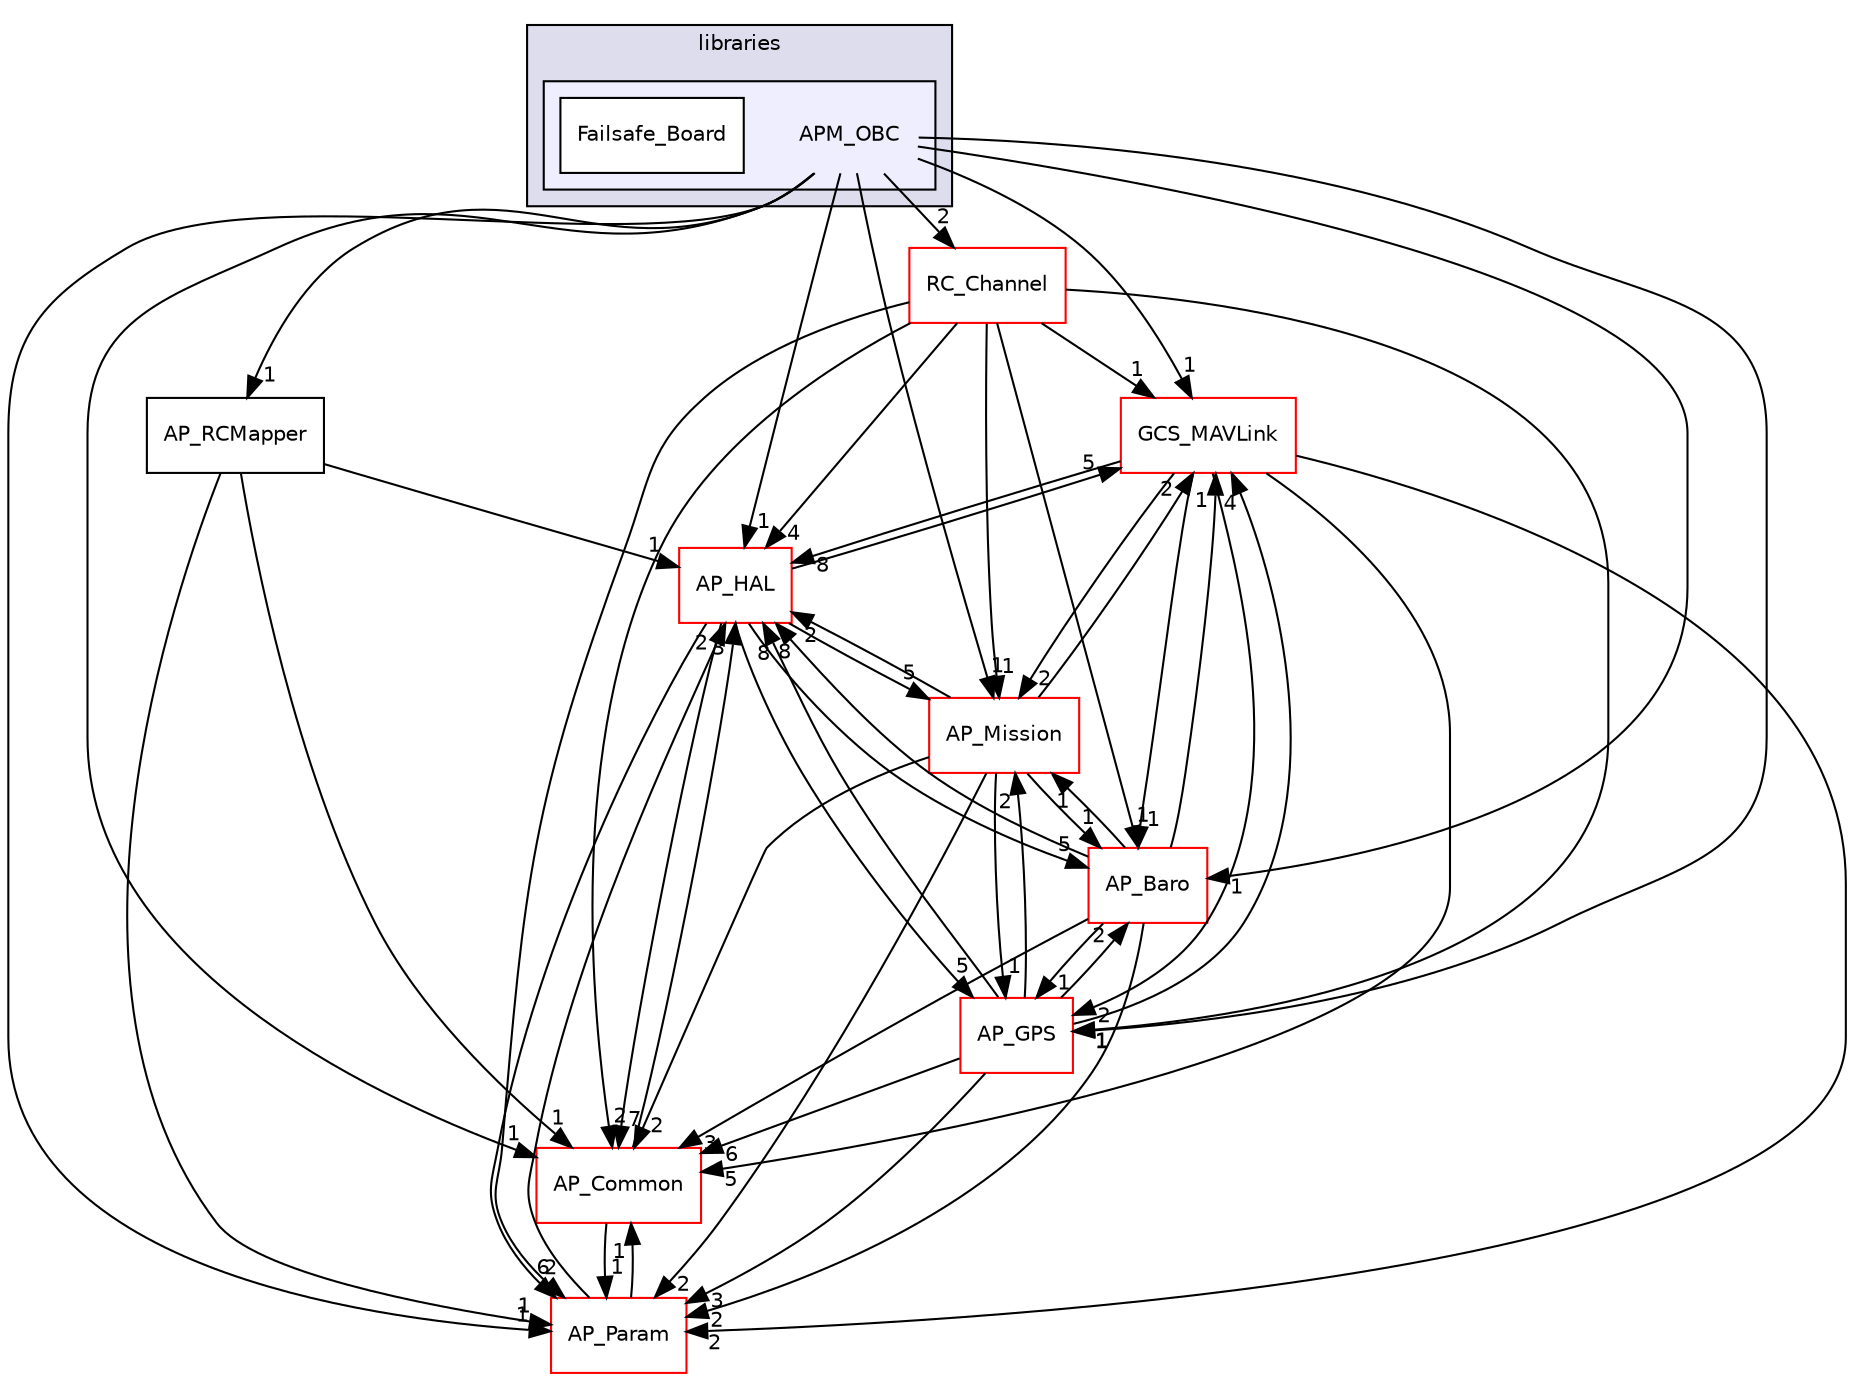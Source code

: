 digraph "libraries/APM_OBC" {
  compound=true
  node [ fontsize="10", fontname="Helvetica"];
  edge [ labelfontsize="10", labelfontname="Helvetica"];
  subgraph clusterdir_bc0718b08fb2015b8e59c47b2805f60c {
    graph [ bgcolor="#ddddee", pencolor="black", label="libraries" fontname="Helvetica", fontsize="10", URL="dir_bc0718b08fb2015b8e59c47b2805f60c.html"]
  subgraph clusterdir_7857f9bf49fe240b397ac53449a50bdf {
    graph [ bgcolor="#eeeeff", pencolor="black", label="" URL="dir_7857f9bf49fe240b397ac53449a50bdf.html"];
    dir_7857f9bf49fe240b397ac53449a50bdf [shape=plaintext label="APM_OBC"];
    dir_73073ae721765227dfda95ba14d191f2 [shape=box label="Failsafe_Board" color="black" fillcolor="white" style="filled" URL="dir_73073ae721765227dfda95ba14d191f2.html"];
  }
  }
  dir_9517a59ccb1d85d9df7fc09e86ba5740 [shape=box label="RC_Channel" fillcolor="white" style="filled" color="red" URL="dir_9517a59ccb1d85d9df7fc09e86ba5740.html"];
  dir_be870cb78c6e1bc08f9e4388e1828b4d [shape=box label="GCS_MAVLink" fillcolor="white" style="filled" color="red" URL="dir_be870cb78c6e1bc08f9e4388e1828b4d.html"];
  dir_1cbc10423b2512b31103883361e0123b [shape=box label="AP_HAL" fillcolor="white" style="filled" color="red" URL="dir_1cbc10423b2512b31103883361e0123b.html"];
  dir_200d929b8d5577e7f19dc05ce443c612 [shape=box label="AP_Param" fillcolor="white" style="filled" color="red" URL="dir_200d929b8d5577e7f19dc05ce443c612.html"];
  dir_dc27bcd5d3e114c391ea7ea0e777b78e [shape=box label="AP_GPS" fillcolor="white" style="filled" color="red" URL="dir_dc27bcd5d3e114c391ea7ea0e777b78e.html"];
  dir_46f501374c82b6d3cdc0327e3fc7c51b [shape=box label="AP_RCMapper" URL="dir_46f501374c82b6d3cdc0327e3fc7c51b.html"];
  dir_7db4a971a8c593e04169c3b474b45b25 [shape=box label="AP_Baro" fillcolor="white" style="filled" color="red" URL="dir_7db4a971a8c593e04169c3b474b45b25.html"];
  dir_df3f4256615fd4197927a84a019a8bd8 [shape=box label="AP_Common" fillcolor="white" style="filled" color="red" URL="dir_df3f4256615fd4197927a84a019a8bd8.html"];
  dir_ba666ef17abd61415700e81def64829e [shape=box label="AP_Mission" fillcolor="white" style="filled" color="red" URL="dir_ba666ef17abd61415700e81def64829e.html"];
  dir_9517a59ccb1d85d9df7fc09e86ba5740->dir_be870cb78c6e1bc08f9e4388e1828b4d [headlabel="1", labeldistance=1.5 headhref="dir_000191_000177.html"];
  dir_9517a59ccb1d85d9df7fc09e86ba5740->dir_1cbc10423b2512b31103883361e0123b [headlabel="4", labeldistance=1.5 headhref="dir_000191_000044.html"];
  dir_9517a59ccb1d85d9df7fc09e86ba5740->dir_200d929b8d5577e7f19dc05ce443c612 [headlabel="2", labeldistance=1.5 headhref="dir_000191_000144.html"];
  dir_9517a59ccb1d85d9df7fc09e86ba5740->dir_dc27bcd5d3e114c391ea7ea0e777b78e [headlabel="1", labeldistance=1.5 headhref="dir_000191_000040.html"];
  dir_9517a59ccb1d85d9df7fc09e86ba5740->dir_7db4a971a8c593e04169c3b474b45b25 [headlabel="1", labeldistance=1.5 headhref="dir_000191_000019.html"];
  dir_9517a59ccb1d85d9df7fc09e86ba5740->dir_df3f4256615fd4197927a84a019a8bd8 [headlabel="2", labeldistance=1.5 headhref="dir_000191_000028.html"];
  dir_9517a59ccb1d85d9df7fc09e86ba5740->dir_ba666ef17abd61415700e81def64829e [headlabel="1", labeldistance=1.5 headhref="dir_000191_000120.html"];
  dir_be870cb78c6e1bc08f9e4388e1828b4d->dir_1cbc10423b2512b31103883361e0123b [headlabel="8", labeldistance=1.5 headhref="dir_000177_000044.html"];
  dir_be870cb78c6e1bc08f9e4388e1828b4d->dir_200d929b8d5577e7f19dc05ce443c612 [headlabel="2", labeldistance=1.5 headhref="dir_000177_000144.html"];
  dir_be870cb78c6e1bc08f9e4388e1828b4d->dir_dc27bcd5d3e114c391ea7ea0e777b78e [headlabel="2", labeldistance=1.5 headhref="dir_000177_000040.html"];
  dir_be870cb78c6e1bc08f9e4388e1828b4d->dir_7db4a971a8c593e04169c3b474b45b25 [headlabel="1", labeldistance=1.5 headhref="dir_000177_000019.html"];
  dir_be870cb78c6e1bc08f9e4388e1828b4d->dir_df3f4256615fd4197927a84a019a8bd8 [headlabel="5", labeldistance=1.5 headhref="dir_000177_000028.html"];
  dir_be870cb78c6e1bc08f9e4388e1828b4d->dir_ba666ef17abd61415700e81def64829e [headlabel="2", labeldistance=1.5 headhref="dir_000177_000120.html"];
  dir_1cbc10423b2512b31103883361e0123b->dir_be870cb78c6e1bc08f9e4388e1828b4d [headlabel="5", labeldistance=1.5 headhref="dir_000044_000177.html"];
  dir_1cbc10423b2512b31103883361e0123b->dir_200d929b8d5577e7f19dc05ce443c612 [headlabel="6", labeldistance=1.5 headhref="dir_000044_000144.html"];
  dir_1cbc10423b2512b31103883361e0123b->dir_dc27bcd5d3e114c391ea7ea0e777b78e [headlabel="5", labeldistance=1.5 headhref="dir_000044_000040.html"];
  dir_1cbc10423b2512b31103883361e0123b->dir_7db4a971a8c593e04169c3b474b45b25 [headlabel="5", labeldistance=1.5 headhref="dir_000044_000019.html"];
  dir_1cbc10423b2512b31103883361e0123b->dir_df3f4256615fd4197927a84a019a8bd8 [headlabel="7", labeldistance=1.5 headhref="dir_000044_000028.html"];
  dir_1cbc10423b2512b31103883361e0123b->dir_ba666ef17abd61415700e81def64829e [headlabel="5", labeldistance=1.5 headhref="dir_000044_000120.html"];
  dir_200d929b8d5577e7f19dc05ce443c612->dir_1cbc10423b2512b31103883361e0123b [headlabel="2", labeldistance=1.5 headhref="dir_000144_000044.html"];
  dir_200d929b8d5577e7f19dc05ce443c612->dir_df3f4256615fd4197927a84a019a8bd8 [headlabel="1", labeldistance=1.5 headhref="dir_000144_000028.html"];
  dir_dc27bcd5d3e114c391ea7ea0e777b78e->dir_be870cb78c6e1bc08f9e4388e1828b4d [headlabel="4", labeldistance=1.5 headhref="dir_000040_000177.html"];
  dir_dc27bcd5d3e114c391ea7ea0e777b78e->dir_1cbc10423b2512b31103883361e0123b [headlabel="8", labeldistance=1.5 headhref="dir_000040_000044.html"];
  dir_dc27bcd5d3e114c391ea7ea0e777b78e->dir_200d929b8d5577e7f19dc05ce443c612 [headlabel="3", labeldistance=1.5 headhref="dir_000040_000144.html"];
  dir_dc27bcd5d3e114c391ea7ea0e777b78e->dir_7db4a971a8c593e04169c3b474b45b25 [headlabel="2", labeldistance=1.5 headhref="dir_000040_000019.html"];
  dir_dc27bcd5d3e114c391ea7ea0e777b78e->dir_df3f4256615fd4197927a84a019a8bd8 [headlabel="6", labeldistance=1.5 headhref="dir_000040_000028.html"];
  dir_dc27bcd5d3e114c391ea7ea0e777b78e->dir_ba666ef17abd61415700e81def64829e [headlabel="2", labeldistance=1.5 headhref="dir_000040_000120.html"];
  dir_46f501374c82b6d3cdc0327e3fc7c51b->dir_1cbc10423b2512b31103883361e0123b [headlabel="1", labeldistance=1.5 headhref="dir_000153_000044.html"];
  dir_46f501374c82b6d3cdc0327e3fc7c51b->dir_200d929b8d5577e7f19dc05ce443c612 [headlabel="1", labeldistance=1.5 headhref="dir_000153_000144.html"];
  dir_46f501374c82b6d3cdc0327e3fc7c51b->dir_df3f4256615fd4197927a84a019a8bd8 [headlabel="1", labeldistance=1.5 headhref="dir_000153_000028.html"];
  dir_7db4a971a8c593e04169c3b474b45b25->dir_be870cb78c6e1bc08f9e4388e1828b4d [headlabel="1", labeldistance=1.5 headhref="dir_000019_000177.html"];
  dir_7db4a971a8c593e04169c3b474b45b25->dir_1cbc10423b2512b31103883361e0123b [headlabel="8", labeldistance=1.5 headhref="dir_000019_000044.html"];
  dir_7db4a971a8c593e04169c3b474b45b25->dir_200d929b8d5577e7f19dc05ce443c612 [headlabel="2", labeldistance=1.5 headhref="dir_000019_000144.html"];
  dir_7db4a971a8c593e04169c3b474b45b25->dir_dc27bcd5d3e114c391ea7ea0e777b78e [headlabel="1", labeldistance=1.5 headhref="dir_000019_000040.html"];
  dir_7db4a971a8c593e04169c3b474b45b25->dir_df3f4256615fd4197927a84a019a8bd8 [headlabel="3", labeldistance=1.5 headhref="dir_000019_000028.html"];
  dir_7db4a971a8c593e04169c3b474b45b25->dir_ba666ef17abd61415700e81def64829e [headlabel="1", labeldistance=1.5 headhref="dir_000019_000120.html"];
  dir_7857f9bf49fe240b397ac53449a50bdf->dir_9517a59ccb1d85d9df7fc09e86ba5740 [headlabel="2", labeldistance=1.5 headhref="dir_000165_000191.html"];
  dir_7857f9bf49fe240b397ac53449a50bdf->dir_be870cb78c6e1bc08f9e4388e1828b4d [headlabel="1", labeldistance=1.5 headhref="dir_000165_000177.html"];
  dir_7857f9bf49fe240b397ac53449a50bdf->dir_1cbc10423b2512b31103883361e0123b [headlabel="1", labeldistance=1.5 headhref="dir_000165_000044.html"];
  dir_7857f9bf49fe240b397ac53449a50bdf->dir_200d929b8d5577e7f19dc05ce443c612 [headlabel="1", labeldistance=1.5 headhref="dir_000165_000144.html"];
  dir_7857f9bf49fe240b397ac53449a50bdf->dir_dc27bcd5d3e114c391ea7ea0e777b78e [headlabel="1", labeldistance=1.5 headhref="dir_000165_000040.html"];
  dir_7857f9bf49fe240b397ac53449a50bdf->dir_46f501374c82b6d3cdc0327e3fc7c51b [headlabel="1", labeldistance=1.5 headhref="dir_000165_000153.html"];
  dir_7857f9bf49fe240b397ac53449a50bdf->dir_7db4a971a8c593e04169c3b474b45b25 [headlabel="1", labeldistance=1.5 headhref="dir_000165_000019.html"];
  dir_7857f9bf49fe240b397ac53449a50bdf->dir_df3f4256615fd4197927a84a019a8bd8 [headlabel="1", labeldistance=1.5 headhref="dir_000165_000028.html"];
  dir_7857f9bf49fe240b397ac53449a50bdf->dir_ba666ef17abd61415700e81def64829e [headlabel="1", labeldistance=1.5 headhref="dir_000165_000120.html"];
  dir_df3f4256615fd4197927a84a019a8bd8->dir_1cbc10423b2512b31103883361e0123b [headlabel="3", labeldistance=1.5 headhref="dir_000028_000044.html"];
  dir_df3f4256615fd4197927a84a019a8bd8->dir_200d929b8d5577e7f19dc05ce443c612 [headlabel="1", labeldistance=1.5 headhref="dir_000028_000144.html"];
  dir_ba666ef17abd61415700e81def64829e->dir_be870cb78c6e1bc08f9e4388e1828b4d [headlabel="2", labeldistance=1.5 headhref="dir_000120_000177.html"];
  dir_ba666ef17abd61415700e81def64829e->dir_1cbc10423b2512b31103883361e0123b [headlabel="2", labeldistance=1.5 headhref="dir_000120_000044.html"];
  dir_ba666ef17abd61415700e81def64829e->dir_200d929b8d5577e7f19dc05ce443c612 [headlabel="2", labeldistance=1.5 headhref="dir_000120_000144.html"];
  dir_ba666ef17abd61415700e81def64829e->dir_dc27bcd5d3e114c391ea7ea0e777b78e [headlabel="1", labeldistance=1.5 headhref="dir_000120_000040.html"];
  dir_ba666ef17abd61415700e81def64829e->dir_7db4a971a8c593e04169c3b474b45b25 [headlabel="1", labeldistance=1.5 headhref="dir_000120_000019.html"];
  dir_ba666ef17abd61415700e81def64829e->dir_df3f4256615fd4197927a84a019a8bd8 [headlabel="2", labeldistance=1.5 headhref="dir_000120_000028.html"];
}
